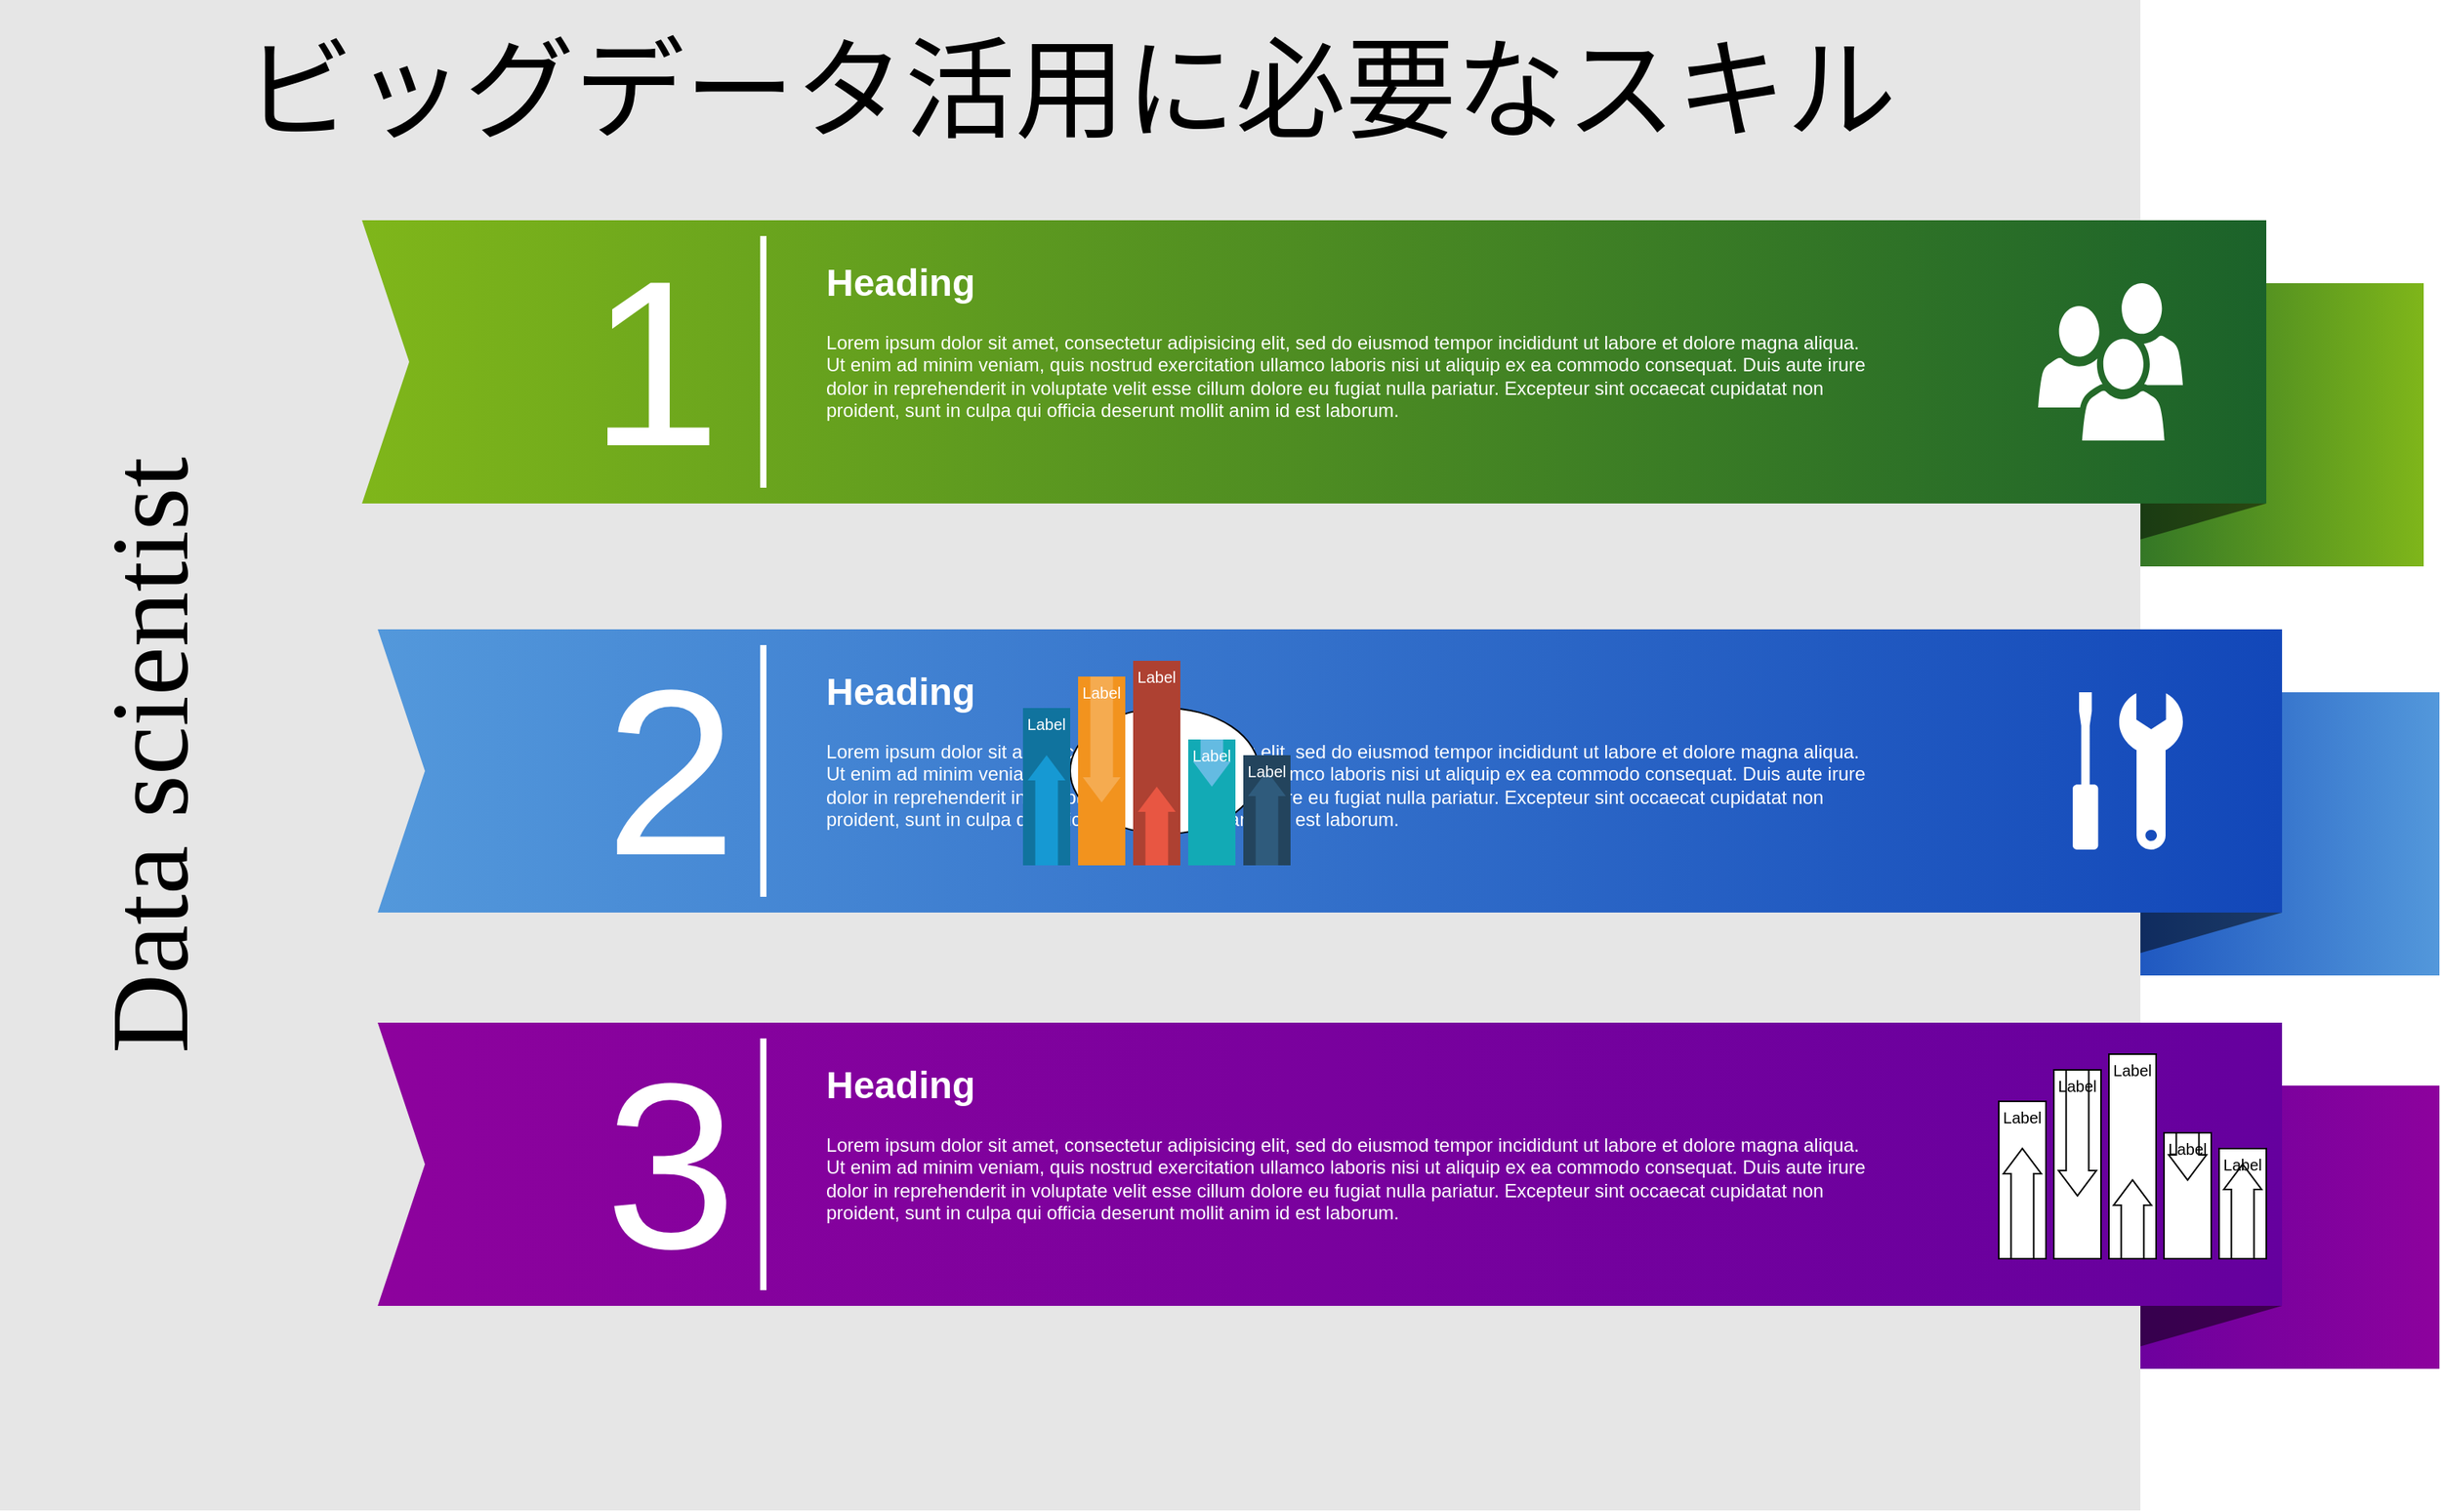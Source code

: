 <mxfile version="12.9.4" type="github">
  <diagram name="Page-1" id="1622d65d-c77d-c4b6-e0e7-3c11208c8684">
    <mxGraphModel dx="1577" dy="1103" grid="1" gridSize="10" guides="1" tooltips="1" connect="1" arrows="1" fold="1" page="1" pageScale="1.5" pageWidth="1169" pageHeight="826" background="#ffffff" math="0" shadow="0">
      <root>
        <mxCell id="0" style=";html=1;" />
        <mxCell id="1" style=";html=1;" parent="0" />
        <mxCell id="869962fe87da545-3" value="" style="whiteSpace=wrap;html=1;rounded=0;shadow=0;dashed=0;strokeWidth=1;fontFamily=Tahoma;fontSize=10;fontColor=#FFFFFF;strokeColor=none;fillColor=#7FB61A;gradientColor=#1B622A;gradientDirection=west;" parent="1" vertex="1">
          <mxGeometry x="1360" y="210" width="240" height="180" as="geometry" />
        </mxCell>
        <mxCell id="869962fe87da545-4" value="" style="verticalLabelPosition=bottom;verticalAlign=top;html=1;strokeWidth=1;shape=mxgraph.basic.orthogonal_triangle;rounded=0;shadow=0;dashed=0;fontFamily=Tahoma;fontSize=10;fontColor=#FFFFFF;flipV=1;fillColor=#000000;strokeColor=none;opacity=50;" parent="1" vertex="1">
          <mxGeometry x="1360" y="350" width="140" height="40" as="geometry" />
        </mxCell>
        <mxCell id="869962fe87da545-6" value="" style="whiteSpace=wrap;html=1;rounded=0;shadow=0;dashed=0;strokeWidth=1;fontFamily=Tahoma;fontSize=10;fontColor=#FFFFFF;strokeColor=none;fillColor=#5398DB;gradientColor=#1247B9;gradientDirection=west;" parent="1" vertex="1">
          <mxGeometry x="1370" y="470" width="240" height="180" as="geometry" />
        </mxCell>
        <mxCell id="869962fe87da545-7" value="" style="verticalLabelPosition=bottom;verticalAlign=top;html=1;strokeWidth=1;shape=mxgraph.basic.orthogonal_triangle;rounded=0;shadow=0;dashed=0;fontFamily=Tahoma;fontSize=10;fontColor=#FFFFFF;flipV=1;fillColor=#000000;strokeColor=none;opacity=50;" parent="1" vertex="1">
          <mxGeometry x="1370" y="610" width="140" height="40" as="geometry" />
        </mxCell>
        <mxCell id="869962fe87da545-9" value="" style="whiteSpace=wrap;html=1;rounded=0;shadow=0;dashed=0;strokeWidth=1;fontFamily=Tahoma;fontSize=10;fontColor=#FFFFFF;strokeColor=none;fillColor=#8D029D;gradientColor=#65009E;gradientDirection=west;" parent="1" vertex="1">
          <mxGeometry x="1370" y="720" width="240" height="180" as="geometry" />
        </mxCell>
        <mxCell id="869962fe87da545-10" value="" style="verticalLabelPosition=bottom;verticalAlign=top;html=1;strokeWidth=1;shape=mxgraph.basic.orthogonal_triangle;rounded=0;shadow=0;dashed=0;fontFamily=Tahoma;fontSize=10;fontColor=#FFFFFF;flipV=1;fillColor=#000000;strokeColor=none;opacity=50;" parent="1" vertex="1">
          <mxGeometry x="1370" y="860" width="140" height="40" as="geometry" />
        </mxCell>
        <mxCell id="869962fe87da545-5" value="ビッグデータ活用に必要なスキル" style="whiteSpace=wrap;html=1;rounded=0;shadow=0;dashed=0;strokeWidth=1;fillColor=#E6E6E6;fontFamily=Verdana;fontSize=70;strokeColor=none;verticalAlign=top;spacingTop=10;" parent="1" vertex="1">
          <mxGeometry x="60" y="30" width="1360" height="960" as="geometry" />
        </mxCell>
        <mxCell id="869962fe87da545-2" value="" style="html=1;shadow=0;dashed=0;align=center;verticalAlign=middle;shape=mxgraph.arrows2.arrow;dy=0;dx=0;notch=30;rounded=0;strokeColor=none;strokeWidth=1;fillColor=#7FB61A;fontFamily=Tahoma;fontSize=10;fontColor=#FFFFFF;gradientColor=#1B622A;gradientDirection=east;" parent="1" vertex="1">
          <mxGeometry x="290" y="170" width="1210" height="180" as="geometry" />
        </mxCell>
        <mxCell id="869962fe87da545-8" value="" style="html=1;shadow=0;dashed=0;align=center;verticalAlign=middle;shape=mxgraph.arrows2.arrow;dy=0;dx=0;notch=30;rounded=0;strokeColor=none;strokeWidth=1;fillColor=#5398DB;fontFamily=Tahoma;fontSize=10;fontColor=#FFFFFF;gradientColor=#1247B9;gradientDirection=east;" parent="1" vertex="1">
          <mxGeometry x="300" y="430" width="1210" height="180" as="geometry" />
        </mxCell>
        <mxCell id="869962fe87da545-11" value="" style="html=1;shadow=0;dashed=0;align=center;verticalAlign=middle;shape=mxgraph.arrows2.arrow;dy=0;dx=0;notch=30;rounded=0;strokeColor=none;strokeWidth=1;fillColor=#8D029D;fontFamily=Tahoma;fontSize=10;fontColor=#FFFFFF;gradientColor=#65009E;gradientDirection=east;" parent="1" vertex="1">
          <mxGeometry x="300" y="680" width="1210" height="180" as="geometry" />
        </mxCell>
        <mxCell id="869962fe87da545-18" value="Data scientist" style="text;html=1;strokeColor=none;fillColor=none;align=center;verticalAlign=middle;whiteSpace=wrap;rounded=0;shadow=0;dashed=0;fontFamily=Verdana;fontSize=70;horizontal=0;" parent="1" vertex="1">
          <mxGeometry x="90" y="180" width="130" height="660" as="geometry" />
        </mxCell>
        <mxCell id="869962fe87da545-19" value="1" style="text;html=1;strokeColor=none;fillColor=none;align=right;verticalAlign=middle;whiteSpace=wrap;rounded=0;shadow=0;dashed=0;fontFamily=Helvetica;fontSize=150;fontColor=#FFFFFF;" parent="1" vertex="1">
          <mxGeometry x="320" y="170" width="200" height="180" as="geometry" />
        </mxCell>
        <mxCell id="869962fe87da545-20" value="2" style="text;html=1;strokeColor=none;fillColor=none;align=right;verticalAlign=middle;whiteSpace=wrap;rounded=0;shadow=0;dashed=0;fontFamily=Helvetica;fontSize=150;fontColor=#FFFFFF;" parent="1" vertex="1">
          <mxGeometry x="330" y="430" width="200" height="180" as="geometry" />
        </mxCell>
        <mxCell id="869962fe87da545-21" value="3" style="text;html=1;strokeColor=none;fillColor=none;align=right;verticalAlign=middle;whiteSpace=wrap;rounded=0;shadow=0;dashed=0;fontFamily=Helvetica;fontSize=150;fontColor=#FFFFFF;" parent="1" vertex="1">
          <mxGeometry x="330" y="680" width="200" height="180" as="geometry" />
        </mxCell>
        <mxCell id="869962fe87da545-24" value="" style="line;strokeWidth=4;direction=south;html=1;rounded=0;shadow=0;dashed=0;fillColor=none;gradientColor=#AD0002;fontFamily=Helvetica;fontSize=150;fontColor=#FFFFFF;align=right;strokeColor=#FFFFFF;" parent="1" vertex="1">
          <mxGeometry x="540" y="180" width="10" height="160" as="geometry" />
        </mxCell>
        <mxCell id="869962fe87da545-25" value="" style="line;strokeWidth=4;direction=south;html=1;rounded=0;shadow=0;dashed=0;fillColor=none;gradientColor=#AD0002;fontFamily=Helvetica;fontSize=150;fontColor=#FFFFFF;align=right;strokeColor=#FFFFFF;" parent="1" vertex="1">
          <mxGeometry x="540" y="440" width="10" height="160" as="geometry" />
        </mxCell>
        <mxCell id="869962fe87da545-26" value="" style="line;strokeWidth=4;direction=south;html=1;rounded=0;shadow=0;dashed=0;fillColor=none;gradientColor=#AD0002;fontFamily=Helvetica;fontSize=150;fontColor=#FFFFFF;align=right;strokeColor=#FFFFFF;" parent="1" vertex="1">
          <mxGeometry x="540" y="690" width="10" height="160" as="geometry" />
        </mxCell>
        <mxCell id="869962fe87da545-29" value="&lt;h1&gt;Heading&lt;/h1&gt;&lt;p&gt;L&lt;span&gt;orem ipsum dolor sit amet, consectetur adipisicing elit, sed do eiusmod tempor incididunt ut labore et dolore magna aliqua. Ut enim ad minim veniam, quis nostrud exercitation ullamco laboris nisi ut aliquip ex ea commodo consequat. Duis aute irure dolor in reprehenderit in voluptate velit esse cillum dolore eu fugiat nulla pariatur. Excepteur sint occaecat cupidatat non proident, sunt in culpa qui officia deserunt mollit anim id est laborum.&lt;/span&gt;&lt;/p&gt;" style="text;html=1;strokeColor=none;fillColor=none;spacing=5;spacingTop=-20;whiteSpace=wrap;overflow=hidden;rounded=0;shadow=0;dashed=0;fontFamily=Helvetica;fontSize=12;fontColor=#FFFFFF;align=left;" parent="1" vertex="1">
          <mxGeometry x="580" y="190" width="670" height="140" as="geometry" />
        </mxCell>
        <mxCell id="869962fe87da545-30" value="&lt;h1&gt;Heading&lt;/h1&gt;&lt;p&gt;L&lt;span&gt;orem ipsum dolor sit amet, consectetur adipisicing elit, sed do eiusmod tempor incididunt ut labore et dolore magna aliqua. Ut enim ad minim veniam, quis nostrud exercitation ullamco laboris nisi ut aliquip ex ea commodo consequat. Duis aute irure dolor in reprehenderit in voluptate velit esse cillum dolore eu fugiat nulla pariatur. Excepteur sint occaecat cupidatat non proident, sunt in culpa qui officia deserunt mollit anim id est laborum.&lt;/span&gt;&lt;/p&gt;" style="text;html=1;strokeColor=none;fillColor=none;spacing=5;spacingTop=-20;whiteSpace=wrap;overflow=hidden;rounded=0;shadow=0;dashed=0;fontFamily=Helvetica;fontSize=12;fontColor=#FFFFFF;align=left;" parent="1" vertex="1">
          <mxGeometry x="580" y="450" width="670" height="140" as="geometry" />
        </mxCell>
        <mxCell id="869962fe87da545-31" value="&lt;h1&gt;Heading&lt;/h1&gt;&lt;p&gt;L&lt;span&gt;orem ipsum dolor sit amet, consectetur adipisicing elit, sed do eiusmod tempor incididunt ut labore et dolore magna aliqua. Ut enim ad minim veniam, quis nostrud exercitation ullamco laboris nisi ut aliquip ex ea commodo consequat. Duis aute irure dolor in reprehenderit in voluptate velit esse cillum dolore eu fugiat nulla pariatur. Excepteur sint occaecat cupidatat non proident, sunt in culpa qui officia deserunt mollit anim id est laborum.&lt;/span&gt;&lt;/p&gt;" style="text;html=1;strokeColor=none;fillColor=none;spacing=5;spacingTop=-20;whiteSpace=wrap;overflow=hidden;rounded=0;shadow=0;dashed=0;fontFamily=Helvetica;fontSize=12;fontColor=#FFFFFF;align=left;" parent="1" vertex="1">
          <mxGeometry x="580" y="700" width="670" height="140" as="geometry" />
        </mxCell>
        <mxCell id="869962fe87da545-34" value="" style="shadow=0;dashed=0;html=1;strokeColor=none;fillColor=#FFFFFF;labelPosition=center;verticalLabelPosition=bottom;verticalAlign=top;shape=mxgraph.office.users.users;rounded=0;fontFamily=Helvetica;fontSize=12;fontColor=#FFFFFF;align=left;" parent="1" vertex="1">
          <mxGeometry x="1355.0" y="210" width="92" height="100" as="geometry" />
        </mxCell>
        <mxCell id="869962fe87da545-37" value="" style="shadow=0;dashed=0;html=1;strokeColor=none;fillColor=#FFFFFF;labelPosition=center;verticalLabelPosition=bottom;verticalAlign=top;shape=mxgraph.office.concepts.maintenance;rounded=0;fontFamily=Helvetica;fontSize=12;fontColor=#FFFFFF;align=left;" parent="1" vertex="1">
          <mxGeometry x="1377" y="470" width="70" height="100" as="geometry" />
        </mxCell>
        <mxCell id="sVLnHsk-5qbUHLEEGtPF-3" value="" style="ellipse;whiteSpace=wrap;html=1;" vertex="1" parent="1">
          <mxGeometry x="740" y="480" width="120" height="80" as="geometry" />
        </mxCell>
        <mxCell id="sVLnHsk-5qbUHLEEGtPF-4" value="" style="fillColor=#10739E;strokeColor=none;" vertex="1" parent="1">
          <mxGeometry x="710" y="480" width="30" height="100" as="geometry" />
        </mxCell>
        <mxCell id="sVLnHsk-5qbUHLEEGtPF-5" value="" style="shape=mxgraph.arrows2.arrow;dy=0.4;dx=16;notch=0;direction=north;fillColor=#1699D3;strokeColor=none;" vertex="1" parent="sVLnHsk-5qbUHLEEGtPF-4">
          <mxGeometry x="3" y="30" width="24" height="70" as="geometry" />
        </mxCell>
        <mxCell id="sVLnHsk-5qbUHLEEGtPF-6" value="Label" style="text;html=1;align=center;verticalAlign=middle;whiteSpace=wrap;fontColor=#FFFFFF;fontSize=10;" vertex="1" parent="sVLnHsk-5qbUHLEEGtPF-4">
          <mxGeometry width="30" height="20" as="geometry" />
        </mxCell>
        <mxCell id="sVLnHsk-5qbUHLEEGtPF-7" value="" style="fillColor=#F2931E;strokeColor=none;" vertex="1" parent="1">
          <mxGeometry x="745" y="460" width="30" height="120" as="geometry" />
        </mxCell>
        <mxCell id="sVLnHsk-5qbUHLEEGtPF-8" value="" style="shape=mxgraph.arrows2.arrow;dy=0.4;dx=16;notch=0;direction=south;fillColor=#F5AB50;strokeColor=none;" vertex="1" parent="sVLnHsk-5qbUHLEEGtPF-7">
          <mxGeometry x="3" width="24" height="80" as="geometry" />
        </mxCell>
        <mxCell id="sVLnHsk-5qbUHLEEGtPF-9" value="Label" style="text;html=1;align=center;verticalAlign=middle;whiteSpace=wrap;fontColor=#FFFFFF;fontSize=10;" vertex="1" parent="sVLnHsk-5qbUHLEEGtPF-7">
          <mxGeometry width="30" height="20" as="geometry" />
        </mxCell>
        <mxCell id="sVLnHsk-5qbUHLEEGtPF-10" value="" style="fillColor=#AE4132;strokeColor=none;" vertex="1" parent="1">
          <mxGeometry x="780" y="450" width="30" height="130" as="geometry" />
        </mxCell>
        <mxCell id="sVLnHsk-5qbUHLEEGtPF-11" value="" style="shape=mxgraph.arrows2.arrow;dy=0.4;dx=16;notch=0;direction=north;fillColor=#E85642;strokeColor=none;" vertex="1" parent="sVLnHsk-5qbUHLEEGtPF-10">
          <mxGeometry x="3" y="80" width="24" height="50" as="geometry" />
        </mxCell>
        <mxCell id="sVLnHsk-5qbUHLEEGtPF-12" value="Label" style="text;html=1;align=center;verticalAlign=middle;whiteSpace=wrap;fontColor=#FFFFFF;fontSize=10;" vertex="1" parent="sVLnHsk-5qbUHLEEGtPF-10">
          <mxGeometry width="30" height="20" as="geometry" />
        </mxCell>
        <mxCell id="sVLnHsk-5qbUHLEEGtPF-13" value="" style="fillColor=#12AAB5;strokeColor=none;" vertex="1" parent="1">
          <mxGeometry x="815" y="500" width="30" height="80" as="geometry" />
        </mxCell>
        <mxCell id="sVLnHsk-5qbUHLEEGtPF-14" value="" style="shape=mxgraph.arrows2.arrow;dy=0.4;dx=16;notch=0;direction=south;fillColor=#64BBE2;strokeColor=none;" vertex="1" parent="sVLnHsk-5qbUHLEEGtPF-13">
          <mxGeometry x="3" width="24" height="30" as="geometry" />
        </mxCell>
        <mxCell id="sVLnHsk-5qbUHLEEGtPF-15" value="Label" style="text;html=1;align=center;verticalAlign=middle;whiteSpace=wrap;fontColor=#FFFFFF;fontSize=10;" vertex="1" parent="sVLnHsk-5qbUHLEEGtPF-13">
          <mxGeometry width="30" height="20" as="geometry" />
        </mxCell>
        <mxCell id="sVLnHsk-5qbUHLEEGtPF-16" value="" style="fillColor=#23445D;strokeColor=none;" vertex="1" parent="1">
          <mxGeometry x="850" y="510" width="30" height="70" as="geometry" />
        </mxCell>
        <mxCell id="sVLnHsk-5qbUHLEEGtPF-17" value="" style="shape=mxgraph.arrows2.arrow;dy=0.4;dx=16;notch=0;direction=north;fillColor=#2F5B7C;strokeColor=none;" vertex="1" parent="sVLnHsk-5qbUHLEEGtPF-16">
          <mxGeometry x="3" y="10" width="24" height="60" as="geometry" />
        </mxCell>
        <mxCell id="sVLnHsk-5qbUHLEEGtPF-18" value="Label" style="text;html=1;align=center;verticalAlign=middle;whiteSpace=wrap;fontColor=#FFFFFF;fontSize=10;" vertex="1" parent="sVLnHsk-5qbUHLEEGtPF-16">
          <mxGeometry width="30" height="20" as="geometry" />
        </mxCell>
        <mxCell id="sVLnHsk-5qbUHLEEGtPF-36" value="" style="group" vertex="1" connectable="0" parent="1">
          <mxGeometry x="1330" y="700" width="170" height="130" as="geometry" />
        </mxCell>
        <mxCell id="sVLnHsk-5qbUHLEEGtPF-35" value="" style="group" vertex="1" connectable="0" parent="sVLnHsk-5qbUHLEEGtPF-36">
          <mxGeometry width="170" height="130" as="geometry" />
        </mxCell>
        <mxCell id="sVLnHsk-5qbUHLEEGtPF-19" value="" style="" vertex="1" parent="sVLnHsk-5qbUHLEEGtPF-35">
          <mxGeometry y="30" width="30" height="100" as="geometry" />
        </mxCell>
        <mxCell id="sVLnHsk-5qbUHLEEGtPF-20" value="" style="shape=mxgraph.arrows2.arrow;dy=0.4;dx=16;notch=0;direction=north;" vertex="1" parent="sVLnHsk-5qbUHLEEGtPF-19">
          <mxGeometry x="3" y="30" width="24" height="70" as="geometry" />
        </mxCell>
        <mxCell id="sVLnHsk-5qbUHLEEGtPF-21" value="Label" style="text;html=1;align=center;verticalAlign=middle;whiteSpace=wrap;fontSize=10;" vertex="1" parent="sVLnHsk-5qbUHLEEGtPF-19">
          <mxGeometry width="30" height="20" as="geometry" />
        </mxCell>
        <mxCell id="sVLnHsk-5qbUHLEEGtPF-22" value="" style="" vertex="1" parent="sVLnHsk-5qbUHLEEGtPF-35">
          <mxGeometry x="35" y="10" width="30" height="120" as="geometry" />
        </mxCell>
        <mxCell id="sVLnHsk-5qbUHLEEGtPF-23" value="" style="shape=mxgraph.arrows2.arrow;dy=0.4;dx=16;notch=0;direction=south;" vertex="1" parent="sVLnHsk-5qbUHLEEGtPF-22">
          <mxGeometry x="3" width="24" height="80" as="geometry" />
        </mxCell>
        <mxCell id="sVLnHsk-5qbUHLEEGtPF-24" value="Label" style="text;html=1;align=center;verticalAlign=middle;whiteSpace=wrap;fontSize=10;" vertex="1" parent="sVLnHsk-5qbUHLEEGtPF-22">
          <mxGeometry width="30" height="20" as="geometry" />
        </mxCell>
        <mxCell id="sVLnHsk-5qbUHLEEGtPF-25" value="" style="" vertex="1" parent="sVLnHsk-5qbUHLEEGtPF-35">
          <mxGeometry x="70" width="30" height="130" as="geometry" />
        </mxCell>
        <mxCell id="sVLnHsk-5qbUHLEEGtPF-26" value="" style="shape=mxgraph.arrows2.arrow;dy=0.4;dx=16;notch=0;direction=north;" vertex="1" parent="sVLnHsk-5qbUHLEEGtPF-25">
          <mxGeometry x="3" y="80" width="24" height="50" as="geometry" />
        </mxCell>
        <mxCell id="sVLnHsk-5qbUHLEEGtPF-27" value="Label" style="text;html=1;align=center;verticalAlign=middle;whiteSpace=wrap;fontSize=10;" vertex="1" parent="sVLnHsk-5qbUHLEEGtPF-25">
          <mxGeometry width="30" height="20" as="geometry" />
        </mxCell>
        <mxCell id="sVLnHsk-5qbUHLEEGtPF-28" value="" style="" vertex="1" parent="sVLnHsk-5qbUHLEEGtPF-35">
          <mxGeometry x="105" y="50" width="30" height="80" as="geometry" />
        </mxCell>
        <mxCell id="sVLnHsk-5qbUHLEEGtPF-29" value="" style="shape=mxgraph.arrows2.arrow;dy=0.4;dx=16;notch=0;direction=south;" vertex="1" parent="sVLnHsk-5qbUHLEEGtPF-28">
          <mxGeometry x="3" width="24" height="30" as="geometry" />
        </mxCell>
        <mxCell id="sVLnHsk-5qbUHLEEGtPF-30" value="Label" style="text;html=1;align=center;verticalAlign=middle;whiteSpace=wrap;fontSize=10;" vertex="1" parent="sVLnHsk-5qbUHLEEGtPF-28">
          <mxGeometry width="30" height="20" as="geometry" />
        </mxCell>
        <mxCell id="sVLnHsk-5qbUHLEEGtPF-31" value="" style="" vertex="1" parent="sVLnHsk-5qbUHLEEGtPF-35">
          <mxGeometry x="140" y="60" width="30" height="70" as="geometry" />
        </mxCell>
        <mxCell id="sVLnHsk-5qbUHLEEGtPF-32" value="" style="shape=mxgraph.arrows2.arrow;dy=0.4;dx=16;notch=0;direction=north;" vertex="1" parent="sVLnHsk-5qbUHLEEGtPF-31">
          <mxGeometry x="3" y="10" width="24" height="60" as="geometry" />
        </mxCell>
        <mxCell id="sVLnHsk-5qbUHLEEGtPF-33" value="Label" style="text;html=1;align=center;verticalAlign=middle;whiteSpace=wrap;fontSize=10;" vertex="1" parent="sVLnHsk-5qbUHLEEGtPF-31">
          <mxGeometry width="30" height="20" as="geometry" />
        </mxCell>
      </root>
    </mxGraphModel>
  </diagram>
</mxfile>
